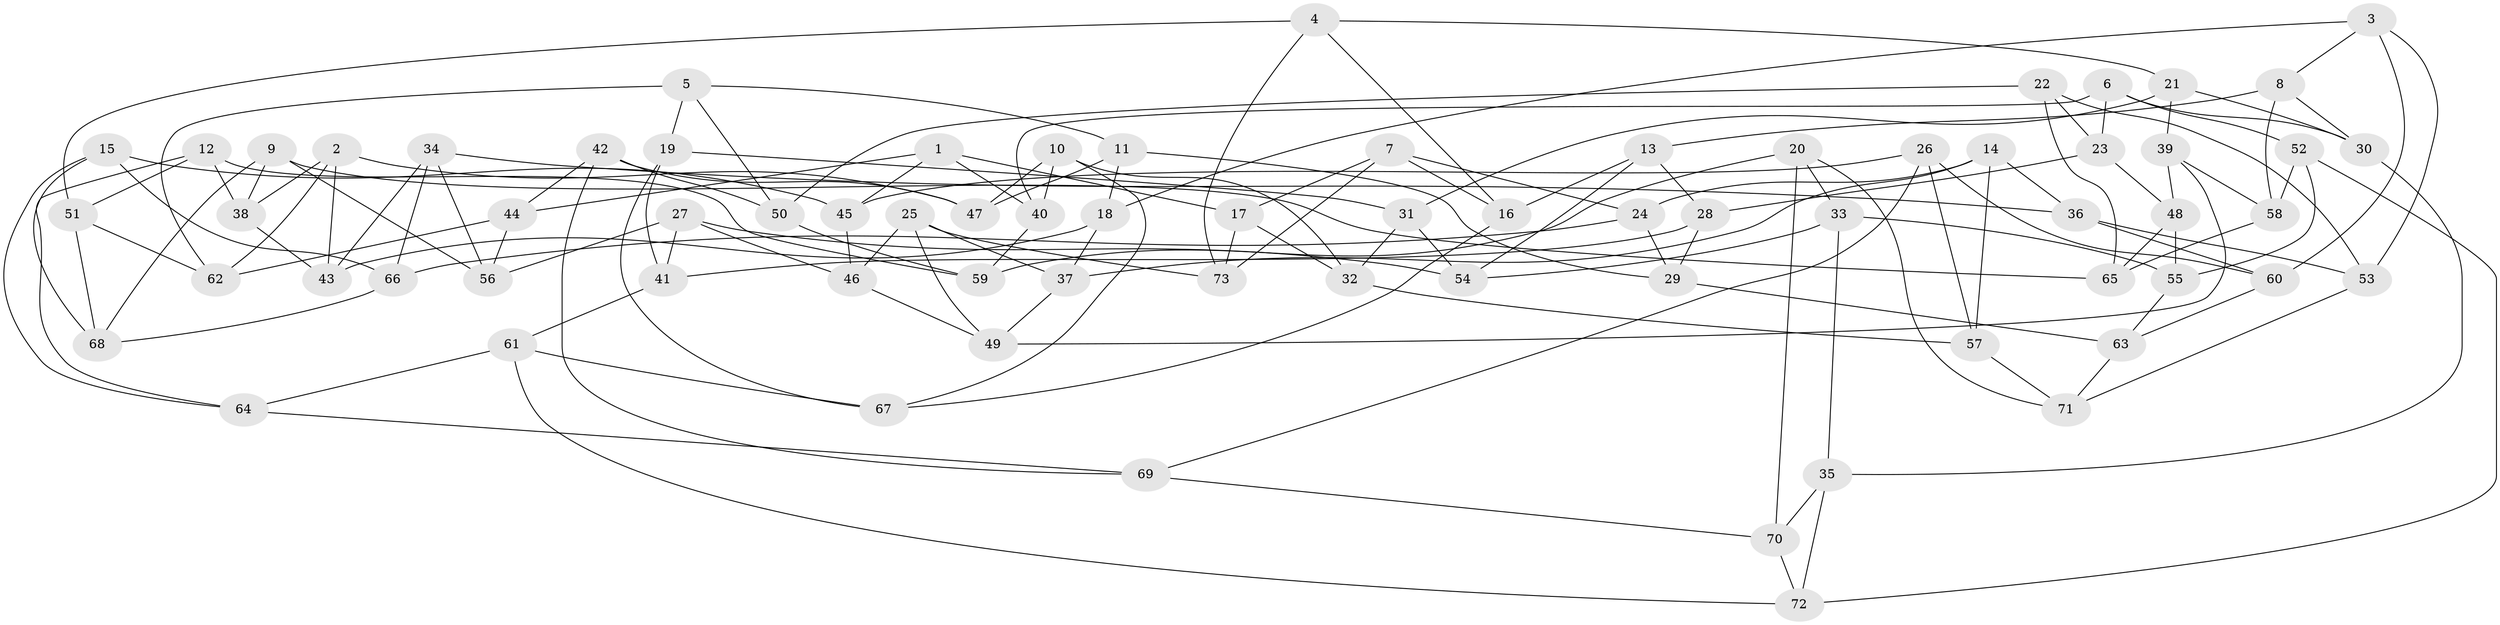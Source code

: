 // Generated by graph-tools (version 1.1) at 2025/02/03/09/25 03:02:55]
// undirected, 73 vertices, 146 edges
graph export_dot {
graph [start="1"]
  node [color=gray90,style=filled];
  1;
  2;
  3;
  4;
  5;
  6;
  7;
  8;
  9;
  10;
  11;
  12;
  13;
  14;
  15;
  16;
  17;
  18;
  19;
  20;
  21;
  22;
  23;
  24;
  25;
  26;
  27;
  28;
  29;
  30;
  31;
  32;
  33;
  34;
  35;
  36;
  37;
  38;
  39;
  40;
  41;
  42;
  43;
  44;
  45;
  46;
  47;
  48;
  49;
  50;
  51;
  52;
  53;
  54;
  55;
  56;
  57;
  58;
  59;
  60;
  61;
  62;
  63;
  64;
  65;
  66;
  67;
  68;
  69;
  70;
  71;
  72;
  73;
  1 -- 45;
  1 -- 17;
  1 -- 40;
  1 -- 44;
  2 -- 38;
  2 -- 43;
  2 -- 47;
  2 -- 62;
  3 -- 53;
  3 -- 8;
  3 -- 18;
  3 -- 60;
  4 -- 21;
  4 -- 73;
  4 -- 51;
  4 -- 16;
  5 -- 62;
  5 -- 50;
  5 -- 11;
  5 -- 19;
  6 -- 30;
  6 -- 40;
  6 -- 23;
  6 -- 52;
  7 -- 16;
  7 -- 17;
  7 -- 24;
  7 -- 73;
  8 -- 13;
  8 -- 30;
  8 -- 58;
  9 -- 68;
  9 -- 65;
  9 -- 38;
  9 -- 56;
  10 -- 67;
  10 -- 32;
  10 -- 40;
  10 -- 47;
  11 -- 29;
  11 -- 47;
  11 -- 18;
  12 -- 51;
  12 -- 59;
  12 -- 38;
  12 -- 64;
  13 -- 16;
  13 -- 54;
  13 -- 28;
  14 -- 36;
  14 -- 37;
  14 -- 24;
  14 -- 57;
  15 -- 68;
  15 -- 64;
  15 -- 45;
  15 -- 66;
  16 -- 67;
  17 -- 73;
  17 -- 32;
  18 -- 43;
  18 -- 37;
  19 -- 41;
  19 -- 31;
  19 -- 67;
  20 -- 71;
  20 -- 59;
  20 -- 33;
  20 -- 70;
  21 -- 39;
  21 -- 30;
  21 -- 31;
  22 -- 50;
  22 -- 65;
  22 -- 23;
  22 -- 53;
  23 -- 28;
  23 -- 48;
  24 -- 29;
  24 -- 66;
  25 -- 49;
  25 -- 46;
  25 -- 73;
  25 -- 37;
  26 -- 57;
  26 -- 69;
  26 -- 45;
  26 -- 60;
  27 -- 41;
  27 -- 54;
  27 -- 56;
  27 -- 46;
  28 -- 41;
  28 -- 29;
  29 -- 63;
  30 -- 35;
  31 -- 32;
  31 -- 54;
  32 -- 57;
  33 -- 54;
  33 -- 55;
  33 -- 35;
  34 -- 43;
  34 -- 36;
  34 -- 66;
  34 -- 56;
  35 -- 70;
  35 -- 72;
  36 -- 53;
  36 -- 60;
  37 -- 49;
  38 -- 43;
  39 -- 58;
  39 -- 48;
  39 -- 49;
  40 -- 59;
  41 -- 61;
  42 -- 50;
  42 -- 69;
  42 -- 44;
  42 -- 47;
  44 -- 56;
  44 -- 62;
  45 -- 46;
  46 -- 49;
  48 -- 65;
  48 -- 55;
  50 -- 59;
  51 -- 68;
  51 -- 62;
  52 -- 55;
  52 -- 58;
  52 -- 72;
  53 -- 71;
  55 -- 63;
  57 -- 71;
  58 -- 65;
  60 -- 63;
  61 -- 64;
  61 -- 67;
  61 -- 72;
  63 -- 71;
  64 -- 69;
  66 -- 68;
  69 -- 70;
  70 -- 72;
}
